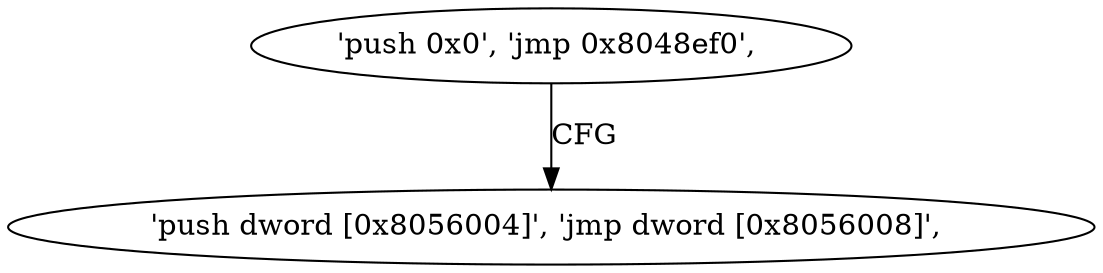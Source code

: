 digraph "func" {
"134516486" [label = "'push 0x0', 'jmp 0x8048ef0', " ]
"134516464" [label = "'push dword [0x8056004]', 'jmp dword [0x8056008]', " ]
"134516486" -> "134516464" [ label = "CFG" ]
}

